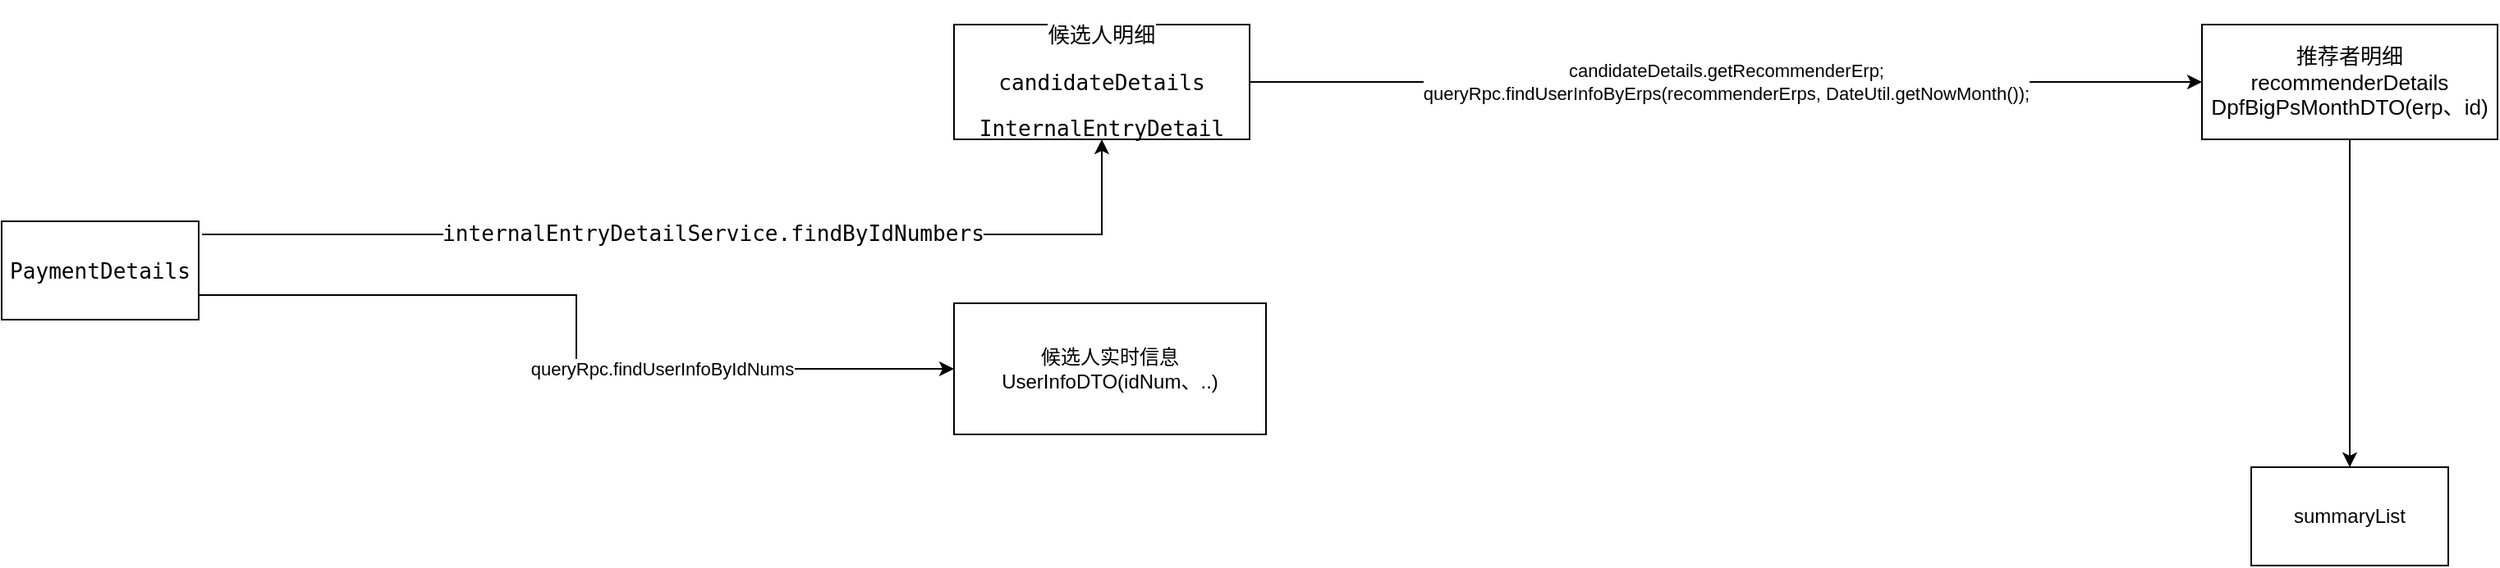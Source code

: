 <mxfile version="16.2.7" type="github">
  <diagram id="u1kCTpeqTA33msJOPd5H" name="Page-1">
    <mxGraphModel dx="1298" dy="756" grid="1" gridSize="10" guides="1" tooltips="1" connect="1" arrows="1" fold="1" page="1" pageScale="1" pageWidth="827" pageHeight="1169" math="0" shadow="0">
      <root>
        <mxCell id="0" />
        <mxCell id="1" parent="0" />
        <mxCell id="w0Q0EJokFVjsJilTZEPL-3" value="" style="edgeStyle=orthogonalEdgeStyle;rounded=0;orthogonalLoop=1;jettySize=auto;html=1;exitX=1.017;exitY=0.133;exitDx=0;exitDy=0;exitPerimeter=0;" edge="1" parent="1" source="w0Q0EJokFVjsJilTZEPL-1" target="w0Q0EJokFVjsJilTZEPL-2">
          <mxGeometry relative="1" as="geometry" />
        </mxCell>
        <mxCell id="w0Q0EJokFVjsJilTZEPL-4" value="&lt;span style=&quot;font-family: &amp;#34;jetbrains mono&amp;#34; , monospace ; font-size: 9.8pt&quot;&gt;internalEntryDetailService&lt;/span&gt;&lt;span style=&quot;font-family: &amp;#34;jetbrains mono&amp;#34; , monospace ; font-size: 9.8pt&quot;&gt;.findByIdNumbers&lt;/span&gt;" style="edgeLabel;html=1;align=center;verticalAlign=middle;resizable=0;points=[];labelBackgroundColor=#FFFFFF;fontColor=#000000;" vertex="1" connectable="0" parent="w0Q0EJokFVjsJilTZEPL-3">
          <mxGeometry x="0.025" y="1" relative="1" as="geometry">
            <mxPoint as="offset" />
          </mxGeometry>
        </mxCell>
        <mxCell id="w0Q0EJokFVjsJilTZEPL-9" style="edgeStyle=orthogonalEdgeStyle;rounded=0;orthogonalLoop=1;jettySize=auto;html=1;exitX=1;exitY=0.75;exitDx=0;exitDy=0;entryX=0;entryY=0.5;entryDx=0;entryDy=0;fontColor=#000000;" edge="1" parent="1" source="w0Q0EJokFVjsJilTZEPL-1" target="w0Q0EJokFVjsJilTZEPL-5">
          <mxGeometry relative="1" as="geometry" />
        </mxCell>
        <mxCell id="w0Q0EJokFVjsJilTZEPL-12" value="queryRpc.findUserInfoByIdNums" style="edgeLabel;html=1;align=center;verticalAlign=middle;resizable=0;points=[];fontColor=#000000;" vertex="1" connectable="0" parent="w0Q0EJokFVjsJilTZEPL-9">
          <mxGeometry x="0.685" y="2" relative="1" as="geometry">
            <mxPoint x="-99" y="2" as="offset" />
          </mxGeometry>
        </mxCell>
        <mxCell id="w0Q0EJokFVjsJilTZEPL-1" value="&lt;pre style=&quot;font-family: &amp;quot;jetbrains mono&amp;quot;, monospace; font-size: 9.8pt;&quot;&gt;&lt;pre style=&quot;font-family: &amp;quot;jetbrains mono&amp;quot; , monospace ; font-size: 9.8pt&quot;&gt;PaymentDetails&lt;/pre&gt;&lt;/pre&gt;" style="rounded=0;whiteSpace=wrap;html=1;labelBackgroundColor=#FFFFFF;fontColor=#000000;" vertex="1" parent="1">
          <mxGeometry x="70" y="220" width="120" height="60" as="geometry" />
        </mxCell>
        <mxCell id="w0Q0EJokFVjsJilTZEPL-14" value="" style="edgeStyle=orthogonalEdgeStyle;rounded=0;orthogonalLoop=1;jettySize=auto;html=1;fontColor=#000000;" edge="1" parent="1" source="w0Q0EJokFVjsJilTZEPL-2" target="w0Q0EJokFVjsJilTZEPL-13">
          <mxGeometry relative="1" as="geometry" />
        </mxCell>
        <mxCell id="w0Q0EJokFVjsJilTZEPL-15" value="&lt;span style=&quot;font-size: 11px&quot;&gt;candidateDetails.getRecommenderErp;&lt;/span&gt;&lt;br&gt;queryRpc.findUserInfoByErps(recommenderErps, DateUtil.getNowMonth());" style="edgeLabel;html=1;align=center;verticalAlign=middle;resizable=0;points=[];fontColor=#000000;" vertex="1" connectable="0" parent="w0Q0EJokFVjsJilTZEPL-14">
          <mxGeometry x="0.434" y="1" relative="1" as="geometry">
            <mxPoint x="-126" y="1" as="offset" />
          </mxGeometry>
        </mxCell>
        <mxCell id="w0Q0EJokFVjsJilTZEPL-2" value="&lt;pre style=&quot;font-family: &amp;#34;jetbrains mono&amp;#34; , monospace ; font-size: 9.8pt&quot;&gt;&lt;span style=&quot;background-color: rgb(255 , 255 , 255)&quot;&gt;候选人明细&lt;/span&gt;&lt;/pre&gt;&lt;font face=&quot;jetbrains mono, monospace&quot;&gt;&lt;span style=&quot;font-size: 13.067px&quot;&gt;candidateDetails&lt;/span&gt;&lt;/font&gt;&lt;pre style=&quot;font-family: &amp;#34;jetbrains mono&amp;#34; , monospace ; font-size: 9.8pt&quot;&gt;InternalEntryDetail&lt;/pre&gt;" style="whiteSpace=wrap;html=1;rounded=0;" vertex="1" parent="1">
          <mxGeometry x="650" y="100" width="180" height="70" as="geometry" />
        </mxCell>
        <mxCell id="w0Q0EJokFVjsJilTZEPL-5" value="候选人实时信息&lt;br&gt;UserInfoDTO(idNum、..)" style="whiteSpace=wrap;html=1;rounded=0;" vertex="1" parent="1">
          <mxGeometry x="650" y="270" width="190" height="80" as="geometry" />
        </mxCell>
        <mxCell id="w0Q0EJokFVjsJilTZEPL-17" style="edgeStyle=orthogonalEdgeStyle;rounded=0;orthogonalLoop=1;jettySize=auto;html=1;fontColor=#000000;" edge="1" parent="1" source="w0Q0EJokFVjsJilTZEPL-13" target="w0Q0EJokFVjsJilTZEPL-16">
          <mxGeometry relative="1" as="geometry" />
        </mxCell>
        <mxCell id="w0Q0EJokFVjsJilTZEPL-13" value="&lt;span style=&quot;font-size: 13.067px&quot;&gt;推荐者明细&lt;/span&gt;&lt;br&gt;&lt;span style=&quot;font-size: 13.067px&quot;&gt;recommenderDetails&lt;/span&gt;&lt;br&gt;&lt;span style=&quot;font-size: 13.067px&quot;&gt;DpfBigPsMonthDTO(erp、id)&lt;/span&gt;" style="whiteSpace=wrap;html=1;rounded=0;" vertex="1" parent="1">
          <mxGeometry x="1410" y="100" width="180" height="70" as="geometry" />
        </mxCell>
        <mxCell id="w0Q0EJokFVjsJilTZEPL-16" value="summaryList" style="rounded=0;whiteSpace=wrap;html=1;labelBackgroundColor=#FFFFFF;fontColor=#000000;" vertex="1" parent="1">
          <mxGeometry x="1440" y="370" width="120" height="60" as="geometry" />
        </mxCell>
      </root>
    </mxGraphModel>
  </diagram>
</mxfile>
